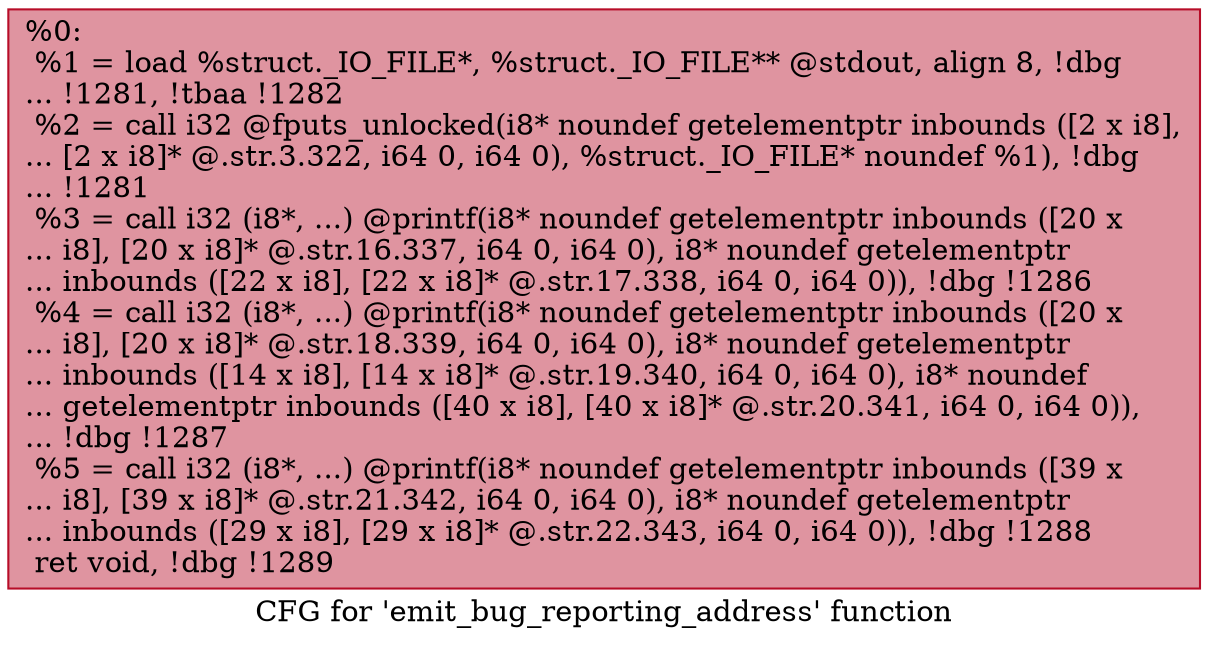 digraph "CFG for 'emit_bug_reporting_address' function" {
	label="CFG for 'emit_bug_reporting_address' function";

	Node0x271ff50 [shape=record,color="#b70d28ff", style=filled, fillcolor="#b70d2870",label="{%0:\l  %1 = load %struct._IO_FILE*, %struct._IO_FILE** @stdout, align 8, !dbg\l... !1281, !tbaa !1282\l  %2 = call i32 @fputs_unlocked(i8* noundef getelementptr inbounds ([2 x i8],\l... [2 x i8]* @.str.3.322, i64 0, i64 0), %struct._IO_FILE* noundef %1), !dbg\l... !1281\l  %3 = call i32 (i8*, ...) @printf(i8* noundef getelementptr inbounds ([20 x\l... i8], [20 x i8]* @.str.16.337, i64 0, i64 0), i8* noundef getelementptr\l... inbounds ([22 x i8], [22 x i8]* @.str.17.338, i64 0, i64 0)), !dbg !1286\l  %4 = call i32 (i8*, ...) @printf(i8* noundef getelementptr inbounds ([20 x\l... i8], [20 x i8]* @.str.18.339, i64 0, i64 0), i8* noundef getelementptr\l... inbounds ([14 x i8], [14 x i8]* @.str.19.340, i64 0, i64 0), i8* noundef\l... getelementptr inbounds ([40 x i8], [40 x i8]* @.str.20.341, i64 0, i64 0)),\l... !dbg !1287\l  %5 = call i32 (i8*, ...) @printf(i8* noundef getelementptr inbounds ([39 x\l... i8], [39 x i8]* @.str.21.342, i64 0, i64 0), i8* noundef getelementptr\l... inbounds ([29 x i8], [29 x i8]* @.str.22.343, i64 0, i64 0)), !dbg !1288\l  ret void, !dbg !1289\l}"];
}
